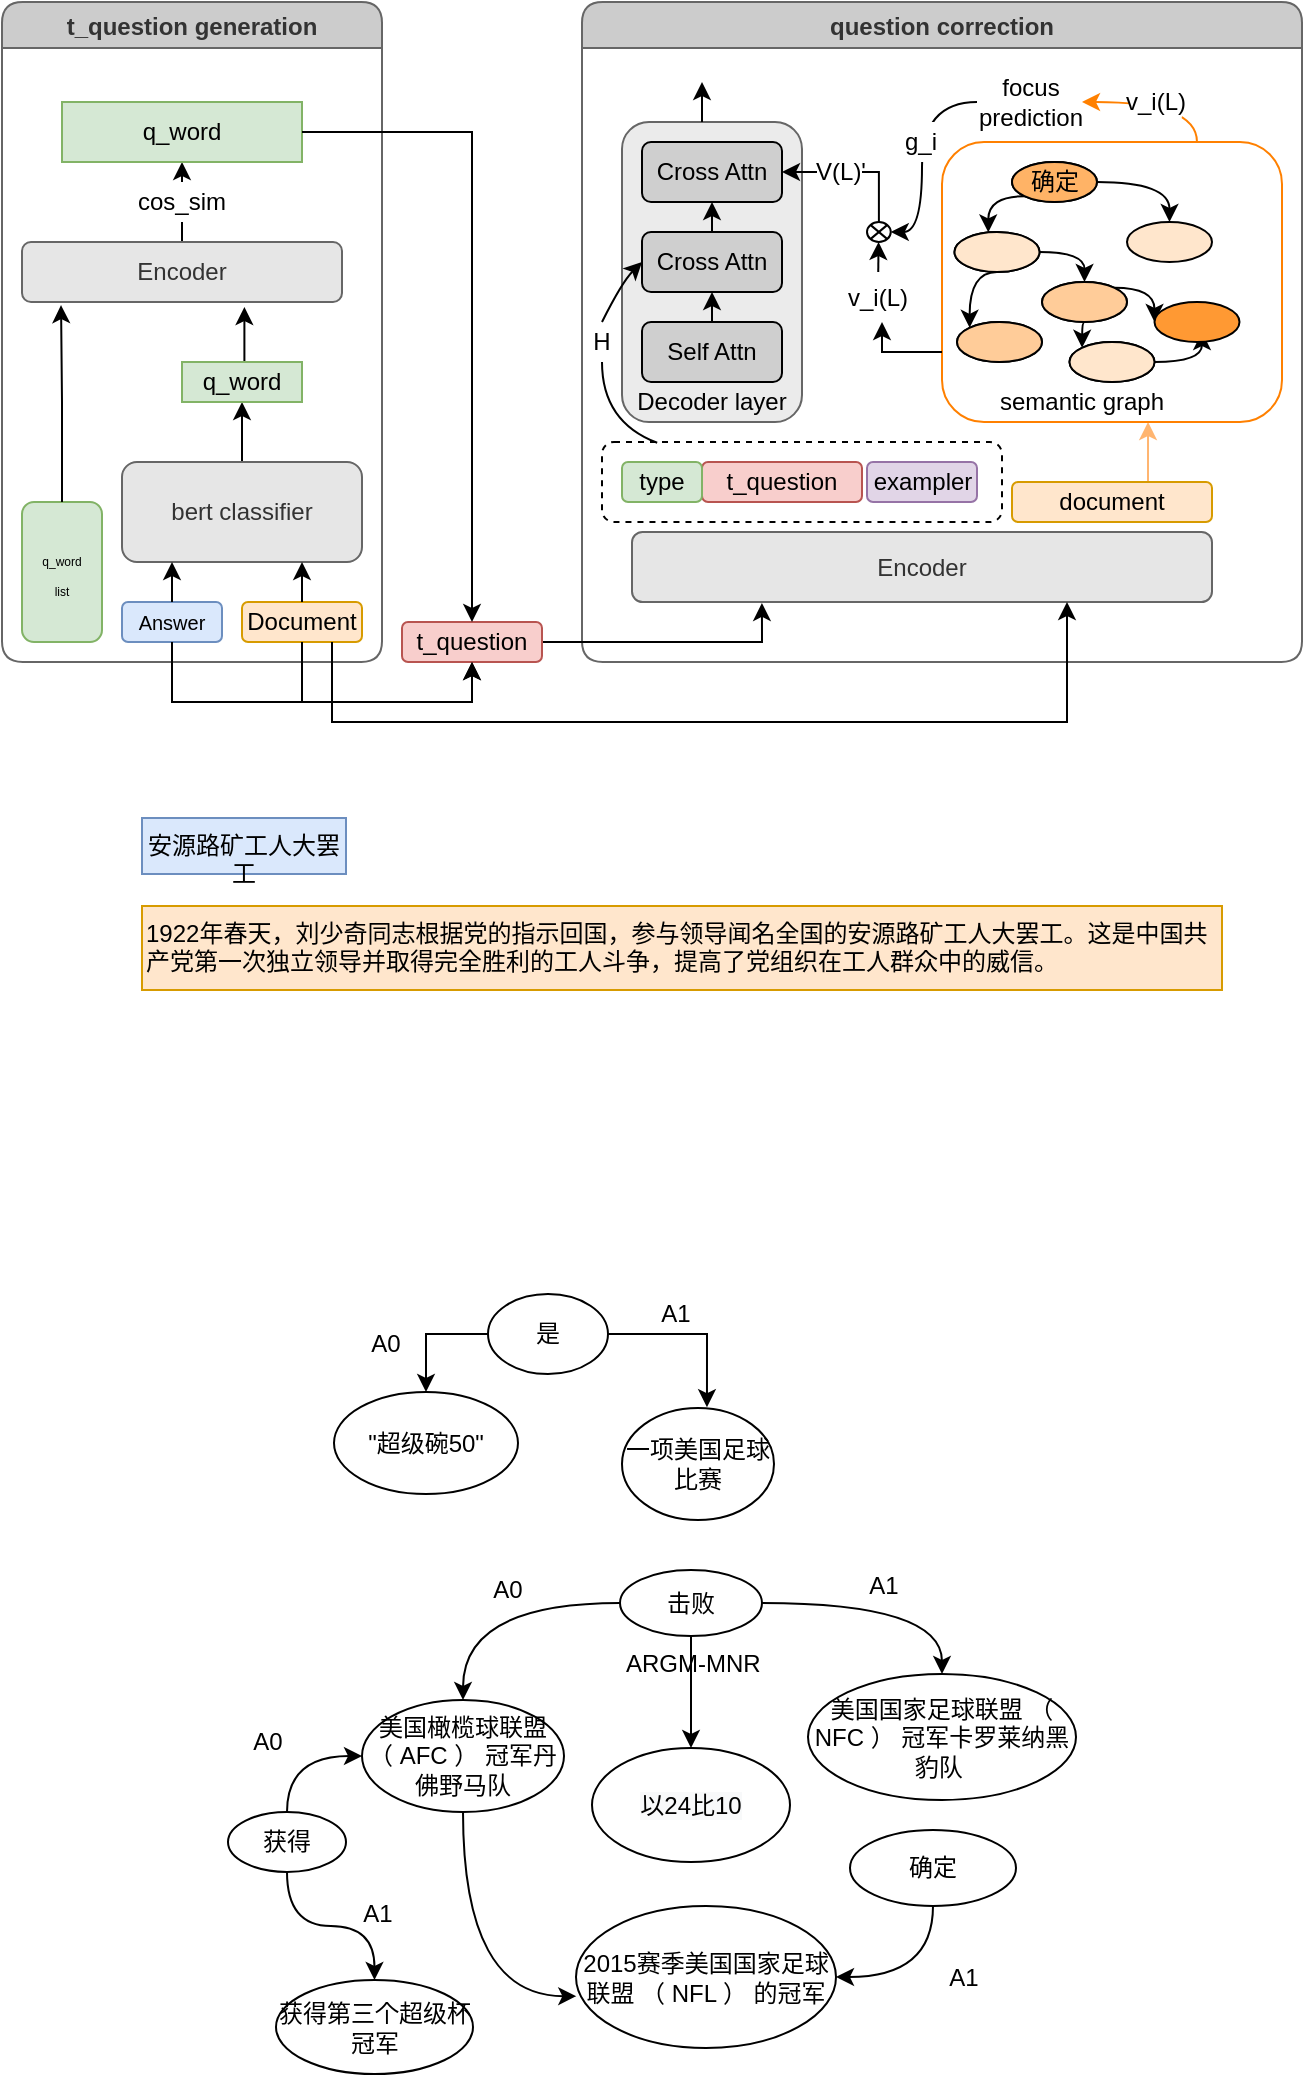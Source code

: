<mxfile version="15.0.6" type="github">
  <diagram id="S8AlOiojRNY4c0uM1orp" name="Page-1">
    <mxGraphModel dx="785" dy="485" grid="0" gridSize="10" guides="1" tooltips="1" connect="1" arrows="1" fold="1" page="1" pageScale="1" pageWidth="827" pageHeight="1169" background="#ffffff" math="0" shadow="0">
      <root>
        <mxCell id="0" />
        <mxCell id="1" parent="0" />
        <mxCell id="9eYaoPTUDX6HVux03ysD-3" value="t_question generation" style="swimlane;strokeColor=#666666;fontColor=#333333;rounded=1;fillColor=#CCCCCC;" parent="1" vertex="1">
          <mxGeometry x="20" y="40" width="190" height="330" as="geometry">
            <mxRectangle x="20" y="40" width="160" height="23" as="alternateBounds" />
          </mxGeometry>
        </mxCell>
        <mxCell id="9eYaoPTUDX6HVux03ysD-5" value="Document" style="rounded=1;whiteSpace=wrap;html=1;fillColor=#ffe6cc;strokeColor=#d79b00;" parent="9eYaoPTUDX6HVux03ysD-3" vertex="1">
          <mxGeometry x="120" y="300" width="60" height="20" as="geometry" />
        </mxCell>
        <mxCell id="9eYaoPTUDX6HVux03ysD-8" value="&lt;font style=&quot;font-size: 10px&quot;&gt;Answer&lt;/font&gt;" style="rounded=1;whiteSpace=wrap;html=1;fillColor=#dae8fc;strokeColor=#6c8ebf;" parent="9eYaoPTUDX6HVux03ysD-3" vertex="1">
          <mxGeometry x="60" y="300" width="50" height="20" as="geometry" />
        </mxCell>
        <mxCell id="9eYaoPTUDX6HVux03ysD-38" style="edgeStyle=orthogonalEdgeStyle;rounded=0;orthogonalLoop=1;jettySize=auto;html=1;exitX=0.5;exitY=0;exitDx=0;exitDy=0;entryX=0.5;entryY=1;entryDx=0;entryDy=0;" parent="9eYaoPTUDX6HVux03ysD-3" source="9eYaoPTUDX6HVux03ysD-9" target="9eYaoPTUDX6HVux03ysD-15" edge="1">
          <mxGeometry relative="1" as="geometry" />
        </mxCell>
        <mxCell id="9eYaoPTUDX6HVux03ysD-9" value="bert classifier" style="rounded=1;whiteSpace=wrap;html=1;strokeColor=#666666;fontColor=#333333;fillColor=#E6E6E6;" parent="9eYaoPTUDX6HVux03ysD-3" vertex="1">
          <mxGeometry x="60" y="230" width="120" height="50" as="geometry" />
        </mxCell>
        <mxCell id="9eYaoPTUDX6HVux03ysD-10" value="&lt;font style=&quot;font-size: 6px&quot;&gt;q_word&lt;br style=&quot;font-size: 6px&quot;&gt;list&lt;/font&gt;" style="rounded=1;whiteSpace=wrap;html=1;fillColor=#d5e8d4;strokeColor=#82b366;" parent="9eYaoPTUDX6HVux03ysD-3" vertex="1">
          <mxGeometry x="10" y="250" width="40" height="70" as="geometry" />
        </mxCell>
        <mxCell id="9eYaoPTUDX6HVux03ysD-12" value="" style="endArrow=classic;html=1;exitX=0.5;exitY=0;exitDx=0;exitDy=0;entryX=0.75;entryY=1;entryDx=0;entryDy=0;" parent="9eYaoPTUDX6HVux03ysD-3" source="9eYaoPTUDX6HVux03ysD-5" target="9eYaoPTUDX6HVux03ysD-9" edge="1">
          <mxGeometry width="50" height="50" relative="1" as="geometry">
            <mxPoint x="170" y="270" as="sourcePoint" />
            <mxPoint x="220" y="220" as="targetPoint" />
          </mxGeometry>
        </mxCell>
        <mxCell id="9eYaoPTUDX6HVux03ysD-20" style="edgeStyle=orthogonalEdgeStyle;rounded=0;orthogonalLoop=1;jettySize=auto;html=1;exitX=0.5;exitY=0;exitDx=0;exitDy=0;entryX=0.695;entryY=1.084;entryDx=0;entryDy=0;entryPerimeter=0;" parent="9eYaoPTUDX6HVux03ysD-3" source="9eYaoPTUDX6HVux03ysD-15" target="9eYaoPTUDX6HVux03ysD-17" edge="1">
          <mxGeometry relative="1" as="geometry" />
        </mxCell>
        <mxCell id="9eYaoPTUDX6HVux03ysD-15" value="q_word" style="whiteSpace=wrap;html=1;rounded=0;strokeColor=#82b366;fillColor=#d5e8d4;" parent="9eYaoPTUDX6HVux03ysD-3" vertex="1">
          <mxGeometry x="90" y="180" width="60" height="20" as="geometry" />
        </mxCell>
        <mxCell id="9eYaoPTUDX6HVux03ysD-22" value="" style="edgeStyle=orthogonalEdgeStyle;rounded=0;orthogonalLoop=1;jettySize=auto;html=1;" parent="9eYaoPTUDX6HVux03ysD-3" source="9eYaoPTUDX6HVux03ysD-17" target="9eYaoPTUDX6HVux03ysD-21" edge="1">
          <mxGeometry relative="1" as="geometry" />
        </mxCell>
        <mxCell id="9eYaoPTUDX6HVux03ysD-17" value="Encoder" style="rounded=1;whiteSpace=wrap;html=1;strokeColor=#666666;fontColor=#333333;fillColor=#E6E6E6;" parent="9eYaoPTUDX6HVux03ysD-3" vertex="1">
          <mxGeometry x="10" y="120" width="160" height="30" as="geometry" />
        </mxCell>
        <mxCell id="9eYaoPTUDX6HVux03ysD-18" style="edgeStyle=orthogonalEdgeStyle;rounded=0;orthogonalLoop=1;jettySize=auto;html=1;entryX=0.122;entryY=1.052;entryDx=0;entryDy=0;entryPerimeter=0;" parent="9eYaoPTUDX6HVux03ysD-3" source="9eYaoPTUDX6HVux03ysD-10" target="9eYaoPTUDX6HVux03ysD-17" edge="1">
          <mxGeometry relative="1" as="geometry">
            <mxPoint x="30" y="230" as="targetPoint" />
          </mxGeometry>
        </mxCell>
        <mxCell id="9eYaoPTUDX6HVux03ysD-21" value="q_word" style="whiteSpace=wrap;html=1;rounded=0;fillColor=#d5e8d4;strokeColor=#82b366;" parent="9eYaoPTUDX6HVux03ysD-3" vertex="1">
          <mxGeometry x="30" y="50" width="120" height="30" as="geometry" />
        </mxCell>
        <mxCell id="9eYaoPTUDX6HVux03ysD-24" value="cos_sim" style="text;html=1;strokeColor=none;align=center;verticalAlign=middle;whiteSpace=wrap;rounded=0;fillColor=#ffffff;" parent="9eYaoPTUDX6HVux03ysD-3" vertex="1">
          <mxGeometry x="70" y="90" width="40" height="20" as="geometry" />
        </mxCell>
        <mxCell id="9eYaoPTUDX6HVux03ysD-4" value="question correction" style="swimlane;rounded=1;strokeColor=#666666;fontColor=#333333;fillColor=#CCCCCC;" parent="1" vertex="1">
          <mxGeometry x="310" y="40" width="360" height="330" as="geometry" />
        </mxCell>
        <mxCell id="9eYaoPTUDX6HVux03ysD-35" value="Encoder" style="rounded=1;whiteSpace=wrap;html=1;strokeColor=#666666;fontColor=#333333;fillColor=#E6E6E6;" parent="9eYaoPTUDX6HVux03ysD-4" vertex="1">
          <mxGeometry x="25" y="265" width="290" height="35" as="geometry" />
        </mxCell>
        <mxCell id="9eYaoPTUDX6HVux03ysD-43" value="t_question" style="rounded=1;whiteSpace=wrap;html=1;fillColor=#f8cecc;strokeColor=#b85450;" parent="9eYaoPTUDX6HVux03ysD-4" vertex="1">
          <mxGeometry x="60" y="230" width="80" height="20" as="geometry" />
        </mxCell>
        <mxCell id="9eYaoPTUDX6HVux03ysD-61" style="edgeStyle=orthogonalEdgeStyle;rounded=0;orthogonalLoop=1;jettySize=auto;html=1;exitX=0.5;exitY=0;exitDx=0;exitDy=0;entryX=0.606;entryY=1;entryDx=0;entryDy=0;entryPerimeter=0;strokeColor=#FFB570;" parent="9eYaoPTUDX6HVux03ysD-4" source="9eYaoPTUDX6HVux03ysD-44" target="9eYaoPTUDX6HVux03ysD-59" edge="1">
          <mxGeometry relative="1" as="geometry" />
        </mxCell>
        <mxCell id="9eYaoPTUDX6HVux03ysD-44" value="document" style="rounded=1;whiteSpace=wrap;html=1;fillColor=#ffe6cc;strokeColor=#d79b00;" parent="9eYaoPTUDX6HVux03ysD-4" vertex="1">
          <mxGeometry x="215" y="240" width="100" height="20" as="geometry" />
        </mxCell>
        <mxCell id="9eYaoPTUDX6HVux03ysD-46" value="exampler" style="rounded=1;whiteSpace=wrap;html=1;fillColor=#e1d5e7;strokeColor=#9673a6;" parent="9eYaoPTUDX6HVux03ysD-4" vertex="1">
          <mxGeometry x="142.5" y="230" width="55" height="20" as="geometry" />
        </mxCell>
        <mxCell id="9eYaoPTUDX6HVux03ysD-47" value="" style="rounded=1;whiteSpace=wrap;html=1;fillColor=none;dashed=1;" parent="9eYaoPTUDX6HVux03ysD-4" vertex="1">
          <mxGeometry x="10" y="220" width="200" height="40" as="geometry" />
        </mxCell>
        <mxCell id="9eYaoPTUDX6HVux03ysD-45" value="type" style="rounded=1;whiteSpace=wrap;html=1;strokeColor=#82b366;fillColor=#d5e8d4;" parent="9eYaoPTUDX6HVux03ysD-4" vertex="1">
          <mxGeometry x="20" y="230" width="40" height="20" as="geometry" />
        </mxCell>
        <mxCell id="9eYaoPTUDX6HVux03ysD-49" value="" style="rounded=1;whiteSpace=wrap;html=1;strokeColor=#666666;fontColor=#333333;fillColor=#EBEBEB;" parent="9eYaoPTUDX6HVux03ysD-4" vertex="1">
          <mxGeometry x="20" y="60" width="90" height="150" as="geometry" />
        </mxCell>
        <mxCell id="9eYaoPTUDX6HVux03ysD-50" value="Self Attn" style="rounded=1;whiteSpace=wrap;html=1;fillColor=#CFCFCF;" parent="9eYaoPTUDX6HVux03ysD-4" vertex="1">
          <mxGeometry x="30" y="160" width="70" height="30" as="geometry" />
        </mxCell>
        <mxCell id="9eYaoPTUDX6HVux03ysD-158" style="edgeStyle=orthogonalEdgeStyle;rounded=0;orthogonalLoop=1;jettySize=auto;html=1;exitX=0.5;exitY=0;exitDx=0;exitDy=0;entryX=0.5;entryY=1;entryDx=0;entryDy=0;strokeColor=#000000;" parent="9eYaoPTUDX6HVux03ysD-4" source="9eYaoPTUDX6HVux03ysD-52" target="9eYaoPTUDX6HVux03ysD-51" edge="1">
          <mxGeometry relative="1" as="geometry" />
        </mxCell>
        <mxCell id="9eYaoPTUDX6HVux03ysD-52" value="Cross Attn" style="rounded=1;whiteSpace=wrap;html=1;fillColor=#CFCFCF;" parent="9eYaoPTUDX6HVux03ysD-4" vertex="1">
          <mxGeometry x="30" y="115" width="70" height="30" as="geometry" />
        </mxCell>
        <mxCell id="9eYaoPTUDX6HVux03ysD-51" value="Cross Attn" style="rounded=1;whiteSpace=wrap;html=1;fillColor=#CFCFCF;" parent="9eYaoPTUDX6HVux03ysD-4" vertex="1">
          <mxGeometry x="30" y="70" width="70" height="30" as="geometry" />
        </mxCell>
        <mxCell id="9eYaoPTUDX6HVux03ysD-57" value="H" style="rounded=1;whiteSpace=wrap;html=1;strokeColor=none;fillColor=none;" parent="9eYaoPTUDX6HVux03ysD-4" vertex="1">
          <mxGeometry x="-5" y="160" width="30" height="20" as="geometry" />
        </mxCell>
        <mxCell id="9eYaoPTUDX6HVux03ysD-58" value="" style="curved=1;endArrow=none;html=1;exitX=0.138;exitY=0.01;exitDx=0;exitDy=0;exitPerimeter=0;" parent="9eYaoPTUDX6HVux03ysD-4" source="9eYaoPTUDX6HVux03ysD-47" target="9eYaoPTUDX6HVux03ysD-57" edge="1">
          <mxGeometry width="50" height="50" relative="1" as="geometry">
            <mxPoint x="110" y="220" as="sourcePoint" />
            <mxPoint x="70" y="130" as="targetPoint" />
            <Array as="points">
              <mxPoint x="10" y="210" />
            </Array>
          </mxGeometry>
        </mxCell>
        <mxCell id="9eYaoPTUDX6HVux03ysD-59" value="" style="rounded=1;whiteSpace=wrap;html=1;fillColor=none;strokeColor=#FF8000;" parent="9eYaoPTUDX6HVux03ysD-4" vertex="1">
          <mxGeometry x="180" y="70" width="170" height="140" as="geometry" />
        </mxCell>
        <mxCell id="9eYaoPTUDX6HVux03ysD-110" style="edgeStyle=orthogonalEdgeStyle;curved=1;orthogonalLoop=1;jettySize=auto;html=1;exitX=0;exitY=1;exitDx=0;exitDy=0;entryX=0.397;entryY=0.01;entryDx=0;entryDy=0;entryPerimeter=0;" parent="9eYaoPTUDX6HVux03ysD-4" source="9eYaoPTUDX6HVux03ysD-63" target="9eYaoPTUDX6HVux03ysD-96" edge="1">
          <mxGeometry relative="1" as="geometry" />
        </mxCell>
        <mxCell id="9eYaoPTUDX6HVux03ysD-63" value="" style="ellipse;whiteSpace=wrap;html=1;rounded=1;fillColor=#FFB366;" parent="9eYaoPTUDX6HVux03ysD-4" vertex="1">
          <mxGeometry x="215" y="80" width="42.5" height="20" as="geometry" />
        </mxCell>
        <mxCell id="9eYaoPTUDX6HVux03ysD-98" value="" style="ellipse;whiteSpace=wrap;html=1;rounded=1;fillColor=#FFCC99;" parent="9eYaoPTUDX6HVux03ysD-4" vertex="1">
          <mxGeometry x="187.5" y="160" width="42.5" height="20" as="geometry" />
        </mxCell>
        <mxCell id="9eYaoPTUDX6HVux03ysD-113" style="edgeStyle=orthogonalEdgeStyle;curved=1;orthogonalLoop=1;jettySize=auto;html=1;exitX=0.5;exitY=1;exitDx=0;exitDy=0;entryX=0;entryY=0;entryDx=0;entryDy=0;" parent="9eYaoPTUDX6HVux03ysD-4" source="9eYaoPTUDX6HVux03ysD-99" target="9eYaoPTUDX6HVux03ysD-100" edge="1">
          <mxGeometry relative="1" as="geometry" />
        </mxCell>
        <mxCell id="9eYaoPTUDX6HVux03ysD-116" style="edgeStyle=orthogonalEdgeStyle;curved=1;orthogonalLoop=1;jettySize=auto;html=1;exitX=1;exitY=0;exitDx=0;exitDy=0;entryX=0;entryY=0.5;entryDx=0;entryDy=0;" parent="9eYaoPTUDX6HVux03ysD-4" source="9eYaoPTUDX6HVux03ysD-99" target="9eYaoPTUDX6HVux03ysD-111" edge="1">
          <mxGeometry relative="1" as="geometry" />
        </mxCell>
        <mxCell id="9eYaoPTUDX6HVux03ysD-99" value="" style="ellipse;whiteSpace=wrap;html=1;rounded=1;fillColor=#FFCC99;" parent="9eYaoPTUDX6HVux03ysD-4" vertex="1">
          <mxGeometry x="230" y="140" width="42.5" height="20" as="geometry" />
        </mxCell>
        <mxCell id="9eYaoPTUDX6HVux03ysD-112" style="edgeStyle=orthogonalEdgeStyle;curved=1;orthogonalLoop=1;jettySize=auto;html=1;exitX=1;exitY=0.5;exitDx=0;exitDy=0;entryX=0.559;entryY=0.75;entryDx=0;entryDy=0;entryPerimeter=0;" parent="9eYaoPTUDX6HVux03ysD-4" source="9eYaoPTUDX6HVux03ysD-100" target="9eYaoPTUDX6HVux03ysD-111" edge="1">
          <mxGeometry relative="1" as="geometry" />
        </mxCell>
        <mxCell id="9eYaoPTUDX6HVux03ysD-100" value="" style="ellipse;whiteSpace=wrap;html=1;rounded=1;fillColor=#ffe6cc;" parent="9eYaoPTUDX6HVux03ysD-4" vertex="1">
          <mxGeometry x="243.75" y="170" width="42.5" height="20" as="geometry" />
        </mxCell>
        <mxCell id="9eYaoPTUDX6HVux03ysD-107" style="edgeStyle=orthogonalEdgeStyle;curved=1;orthogonalLoop=1;jettySize=auto;html=1;exitX=0.5;exitY=1;exitDx=0;exitDy=0;entryX=0;entryY=0;entryDx=0;entryDy=0;" parent="9eYaoPTUDX6HVux03ysD-4" source="9eYaoPTUDX6HVux03ysD-96" target="9eYaoPTUDX6HVux03ysD-98" edge="1">
          <mxGeometry relative="1" as="geometry" />
        </mxCell>
        <mxCell id="9eYaoPTUDX6HVux03ysD-108" style="edgeStyle=orthogonalEdgeStyle;curved=1;orthogonalLoop=1;jettySize=auto;html=1;exitX=1;exitY=0.5;exitDx=0;exitDy=0;entryX=0.5;entryY=0;entryDx=0;entryDy=0;" parent="9eYaoPTUDX6HVux03ysD-4" source="9eYaoPTUDX6HVux03ysD-96" target="9eYaoPTUDX6HVux03ysD-99" edge="1">
          <mxGeometry relative="1" as="geometry" />
        </mxCell>
        <mxCell id="9eYaoPTUDX6HVux03ysD-96" value="" style="ellipse;whiteSpace=wrap;html=1;rounded=1;fillColor=#ffe6cc;" parent="9eYaoPTUDX6HVux03ysD-4" vertex="1">
          <mxGeometry x="186.25" y="115" width="42.5" height="20" as="geometry" />
        </mxCell>
        <mxCell id="9eYaoPTUDX6HVux03ysD-102" value="semantic graph" style="text;html=1;strokeColor=none;fillColor=none;align=center;verticalAlign=middle;whiteSpace=wrap;rounded=0;" parent="9eYaoPTUDX6HVux03ysD-4" vertex="1">
          <mxGeometry x="190" y="190" width="120" height="20" as="geometry" />
        </mxCell>
        <mxCell id="9eYaoPTUDX6HVux03ysD-111" value="" style="ellipse;whiteSpace=wrap;html=1;rounded=1;fillColor=#FF9933;" parent="9eYaoPTUDX6HVux03ysD-4" vertex="1">
          <mxGeometry x="286.25" y="150" width="42.5" height="20" as="geometry" />
        </mxCell>
        <mxCell id="9eYaoPTUDX6HVux03ysD-120" value="v_i(L)" style="rounded=1;whiteSpace=wrap;html=1;strokeColor=none;" parent="9eYaoPTUDX6HVux03ysD-4" vertex="1">
          <mxGeometry x="130" y="135" width="36.25" height="25" as="geometry" />
        </mxCell>
        <mxCell id="9eYaoPTUDX6HVux03ysD-123" style="edgeStyle=orthogonalEdgeStyle;rounded=0;orthogonalLoop=1;jettySize=auto;html=1;entryX=1;entryY=0.5;entryDx=0;entryDy=0;strokeColor=#000000;" parent="9eYaoPTUDX6HVux03ysD-4" source="9eYaoPTUDX6HVux03ysD-122" target="9eYaoPTUDX6HVux03ysD-51" edge="1">
          <mxGeometry relative="1" as="geometry">
            <Array as="points">
              <mxPoint x="148" y="85" />
            </Array>
          </mxGeometry>
        </mxCell>
        <mxCell id="9eYaoPTUDX6HVux03ysD-122" value="" style="verticalLabelPosition=bottom;verticalAlign=top;html=1;shape=mxgraph.flowchart.or;rounded=1;" parent="9eYaoPTUDX6HVux03ysD-4" vertex="1">
          <mxGeometry x="142.5" y="110" width="11.88" height="10" as="geometry" />
        </mxCell>
        <mxCell id="9eYaoPTUDX6HVux03ysD-127" style="edgeStyle=orthogonalEdgeStyle;orthogonalLoop=1;jettySize=auto;html=1;exitX=0;exitY=0.5;exitDx=0;exitDy=0;entryX=1;entryY=0.5;entryDx=0;entryDy=0;entryPerimeter=0;strokeColor=#000000;curved=1;" parent="9eYaoPTUDX6HVux03ysD-4" source="9eYaoPTUDX6HVux03ysD-125" target="9eYaoPTUDX6HVux03ysD-122" edge="1">
          <mxGeometry relative="1" as="geometry">
            <Array as="points">
              <mxPoint x="170" y="50" />
              <mxPoint x="170" y="115" />
            </Array>
          </mxGeometry>
        </mxCell>
        <mxCell id="9eYaoPTUDX6HVux03ysD-125" value="focus prediction" style="rounded=1;whiteSpace=wrap;html=1;strokeColor=none;" parent="9eYaoPTUDX6HVux03ysD-4" vertex="1">
          <mxGeometry x="197.5" y="40" width="52.5" height="20" as="geometry" />
        </mxCell>
        <mxCell id="9eYaoPTUDX6HVux03ysD-128" value="g_i" style="rounded=1;whiteSpace=wrap;html=1;strokeColor=none;" parent="9eYaoPTUDX6HVux03ysD-4" vertex="1">
          <mxGeometry x="159.25" y="60" width="20.75" height="20" as="geometry" />
        </mxCell>
        <mxCell id="9eYaoPTUDX6HVux03ysD-140" style="edgeStyle=orthogonalEdgeStyle;curved=1;orthogonalLoop=1;jettySize=auto;html=1;exitX=0.75;exitY=0;exitDx=0;exitDy=0;entryX=1;entryY=0.5;entryDx=0;entryDy=0;strokeColor=#FF8000;" parent="9eYaoPTUDX6HVux03ysD-4" source="9eYaoPTUDX6HVux03ysD-59" target="9eYaoPTUDX6HVux03ysD-125" edge="1">
          <mxGeometry relative="1" as="geometry">
            <mxPoint x="270" y="50.0" as="targetPoint" />
            <Array as="points">
              <mxPoint x="308" y="50" />
            </Array>
          </mxGeometry>
        </mxCell>
        <mxCell id="9eYaoPTUDX6HVux03ysD-138" value="v_i(L)" style="rounded=1;whiteSpace=wrap;html=1;strokeColor=none;" parent="9eYaoPTUDX6HVux03ysD-4" vertex="1">
          <mxGeometry x="273.75" y="40" width="26.25" height="20" as="geometry" />
        </mxCell>
        <mxCell id="9eYaoPTUDX6HVux03ysD-144" value="V(L)&#39;" style="rounded=0;whiteSpace=wrap;html=1;fillColor=#ffffff;strokeColor=none;" parent="9eYaoPTUDX6HVux03ysD-4" vertex="1">
          <mxGeometry x="117.5" y="75" width="22.5" height="20" as="geometry" />
        </mxCell>
        <mxCell id="9eYaoPTUDX6HVux03ysD-146" value="确定" style="ellipse;whiteSpace=wrap;html=1;rounded=1;fillColor=#FFB366;" parent="9eYaoPTUDX6HVux03ysD-4" vertex="1">
          <mxGeometry x="215" y="80" width="42.5" height="20" as="geometry" />
        </mxCell>
        <mxCell id="9eYaoPTUDX6HVux03ysD-147" value="" style="ellipse;whiteSpace=wrap;html=1;rounded=1;fillColor=#ffe6cc;" parent="9eYaoPTUDX6HVux03ysD-4" vertex="1">
          <mxGeometry x="186.25" y="115" width="42.5" height="20" as="geometry" />
        </mxCell>
        <mxCell id="9eYaoPTUDX6HVux03ysD-148" value="" style="ellipse;whiteSpace=wrap;html=1;rounded=1;fillColor=#FFCC99;" parent="9eYaoPTUDX6HVux03ysD-4" vertex="1">
          <mxGeometry x="187.5" y="160" width="42.5" height="20" as="geometry" />
        </mxCell>
        <mxCell id="9eYaoPTUDX6HVux03ysD-149" value="" style="ellipse;whiteSpace=wrap;html=1;rounded=1;fillColor=#FFCC99;" parent="9eYaoPTUDX6HVux03ysD-4" vertex="1">
          <mxGeometry x="230" y="140" width="42.5" height="20" as="geometry" />
        </mxCell>
        <mxCell id="9eYaoPTUDX6HVux03ysD-150" value="" style="ellipse;whiteSpace=wrap;html=1;rounded=1;fillColor=#ffe6cc;" parent="9eYaoPTUDX6HVux03ysD-4" vertex="1">
          <mxGeometry x="243.75" y="170" width="42.5" height="20" as="geometry" />
        </mxCell>
        <mxCell id="9eYaoPTUDX6HVux03ysD-153" value="" style="ellipse;whiteSpace=wrap;html=1;rounded=1;fillColor=#ffe6cc;" parent="9eYaoPTUDX6HVux03ysD-4" vertex="1">
          <mxGeometry x="272.5" y="110" width="42.5" height="20" as="geometry" />
        </mxCell>
        <mxCell id="9eYaoPTUDX6HVux03ysD-154" style="edgeStyle=orthogonalEdgeStyle;curved=1;orthogonalLoop=1;jettySize=auto;html=1;exitX=1;exitY=0.5;exitDx=0;exitDy=0;entryX=0.5;entryY=0;entryDx=0;entryDy=0;" parent="9eYaoPTUDX6HVux03ysD-4" source="9eYaoPTUDX6HVux03ysD-146" target="9eYaoPTUDX6HVux03ysD-153" edge="1">
          <mxGeometry relative="1" as="geometry" />
        </mxCell>
        <mxCell id="9eYaoPTUDX6HVux03ysD-157" value="" style="endArrow=classic;html=1;strokeColor=#000000;exitX=0.5;exitY=0;exitDx=0;exitDy=0;entryX=0.5;entryY=1;entryDx=0;entryDy=0;" parent="9eYaoPTUDX6HVux03ysD-4" source="9eYaoPTUDX6HVux03ysD-50" target="9eYaoPTUDX6HVux03ysD-52" edge="1">
          <mxGeometry width="50" height="50" relative="1" as="geometry">
            <mxPoint x="50" y="200" as="sourcePoint" />
            <mxPoint x="100" y="150" as="targetPoint" />
          </mxGeometry>
        </mxCell>
        <mxCell id="9eYaoPTUDX6HVux03ysD-159" value="Decoder layer" style="text;html=1;strokeColor=none;fillColor=none;align=center;verticalAlign=middle;whiteSpace=wrap;rounded=0;" parent="9eYaoPTUDX6HVux03ysD-4" vertex="1">
          <mxGeometry x="15" y="190" width="100" height="20" as="geometry" />
        </mxCell>
        <mxCell id="9eYaoPTUDX6HVux03ysD-11" value="" style="endArrow=classic;html=1;exitX=0.5;exitY=0;exitDx=0;exitDy=0;" parent="1" source="9eYaoPTUDX6HVux03ysD-8" edge="1">
          <mxGeometry width="50" height="50" relative="1" as="geometry">
            <mxPoint x="190" y="310" as="sourcePoint" />
            <mxPoint x="105" y="320" as="targetPoint" />
          </mxGeometry>
        </mxCell>
        <mxCell id="9eYaoPTUDX6HVux03ysD-39" style="edgeStyle=orthogonalEdgeStyle;rounded=0;orthogonalLoop=1;jettySize=auto;html=1;exitX=1;exitY=0.5;exitDx=0;exitDy=0;entryX=0.224;entryY=1.014;entryDx=0;entryDy=0;entryPerimeter=0;" parent="1" source="9eYaoPTUDX6HVux03ysD-25" target="9eYaoPTUDX6HVux03ysD-35" edge="1">
          <mxGeometry relative="1" as="geometry" />
        </mxCell>
        <mxCell id="9eYaoPTUDX6HVux03ysD-25" value="t_question" style="rounded=1;whiteSpace=wrap;html=1;fillColor=#f8cecc;strokeColor=#b85450;" parent="1" vertex="1">
          <mxGeometry x="220" y="350" width="70" height="20" as="geometry" />
        </mxCell>
        <mxCell id="9eYaoPTUDX6HVux03ysD-27" style="edgeStyle=orthogonalEdgeStyle;rounded=0;orthogonalLoop=1;jettySize=auto;html=1;entryX=0.5;entryY=1;entryDx=0;entryDy=0;entryPerimeter=0;exitX=0.5;exitY=1;exitDx=0;exitDy=0;" parent="1" source="9eYaoPTUDX6HVux03ysD-5" target="9eYaoPTUDX6HVux03ysD-25" edge="1">
          <mxGeometry relative="1" as="geometry">
            <mxPoint x="170" y="410" as="sourcePoint" />
          </mxGeometry>
        </mxCell>
        <mxCell id="9eYaoPTUDX6HVux03ysD-30" style="edgeStyle=orthogonalEdgeStyle;rounded=0;orthogonalLoop=1;jettySize=auto;html=1;exitX=0.5;exitY=1;exitDx=0;exitDy=0;entryX=0.5;entryY=1;entryDx=0;entryDy=0;" parent="1" source="9eYaoPTUDX6HVux03ysD-8" target="9eYaoPTUDX6HVux03ysD-25" edge="1">
          <mxGeometry relative="1" as="geometry" />
        </mxCell>
        <mxCell id="9eYaoPTUDX6HVux03ysD-31" style="edgeStyle=orthogonalEdgeStyle;rounded=0;orthogonalLoop=1;jettySize=auto;html=1;exitX=1;exitY=0.5;exitDx=0;exitDy=0;entryX=0.5;entryY=0;entryDx=0;entryDy=0;" parent="1" source="9eYaoPTUDX6HVux03ysD-21" target="9eYaoPTUDX6HVux03ysD-25" edge="1">
          <mxGeometry relative="1" as="geometry" />
        </mxCell>
        <mxCell id="9eYaoPTUDX6HVux03ysD-42" style="edgeStyle=orthogonalEdgeStyle;rounded=0;orthogonalLoop=1;jettySize=auto;html=1;exitX=0.75;exitY=1;exitDx=0;exitDy=0;entryX=0.75;entryY=1;entryDx=0;entryDy=0;" parent="1" source="9eYaoPTUDX6HVux03ysD-5" target="9eYaoPTUDX6HVux03ysD-35" edge="1">
          <mxGeometry relative="1" as="geometry">
            <Array as="points">
              <mxPoint x="185" y="400" />
              <mxPoint x="553" y="400" />
            </Array>
          </mxGeometry>
        </mxCell>
        <mxCell id="9eYaoPTUDX6HVux03ysD-55" value="" style="curved=1;endArrow=classic;html=1;exitX=0.5;exitY=0;exitDx=0;exitDy=0;startArrow=none;" parent="1" source="9eYaoPTUDX6HVux03ysD-57" edge="1">
          <mxGeometry width="50" height="50" relative="1" as="geometry">
            <mxPoint x="330" y="220" as="sourcePoint" />
            <mxPoint x="340" y="170" as="targetPoint" />
            <Array as="points">
              <mxPoint x="330" y="180" />
              <mxPoint x="340" y="170" />
            </Array>
          </mxGeometry>
        </mxCell>
        <mxCell id="9eYaoPTUDX6HVux03ysD-118" style="edgeStyle=orthogonalEdgeStyle;orthogonalLoop=1;jettySize=auto;html=1;exitX=0;exitY=0.75;exitDx=0;exitDy=0;strokeColor=#000000;rounded=0;" parent="1" source="9eYaoPTUDX6HVux03ysD-59" edge="1">
          <mxGeometry relative="1" as="geometry">
            <mxPoint x="460" y="200" as="targetPoint" />
            <Array as="points">
              <mxPoint x="460" y="215" />
            </Array>
          </mxGeometry>
        </mxCell>
        <mxCell id="9eYaoPTUDX6HVux03ysD-121" style="edgeStyle=orthogonalEdgeStyle;rounded=0;orthogonalLoop=1;jettySize=auto;html=1;exitX=0.5;exitY=0;exitDx=0;exitDy=0;strokeColor=#000000;" parent="1" source="9eYaoPTUDX6HVux03ysD-120" edge="1">
          <mxGeometry relative="1" as="geometry">
            <mxPoint x="458.276" y="160" as="targetPoint" />
          </mxGeometry>
        </mxCell>
        <mxCell id="9eYaoPTUDX6HVux03ysD-156" value="" style="endArrow=classic;html=1;rounded=0;" parent="1" edge="1">
          <mxGeometry width="50" height="50" relative="1" as="geometry">
            <mxPoint x="370" y="100" as="sourcePoint" />
            <mxPoint x="370" y="80" as="targetPoint" />
          </mxGeometry>
        </mxCell>
        <mxCell id="nNOYpqoYlBSuwTUVvYfQ-1" value="安源路矿工人大罢工" style="text;whiteSpace=wrap;html=1;strokeColor=#6c8ebf;fillColor=#dae8fc;align=center;" vertex="1" parent="1">
          <mxGeometry x="90" y="448" width="102" height="28" as="geometry" />
        </mxCell>
        <mxCell id="nNOYpqoYlBSuwTUVvYfQ-2" value="1922年春天，刘少奇同志根据党的指示回国，参与领导闻名全国的安源路矿工人大罢工。这是中国共产党第一次独立领导并取得完全胜利的工人斗争，提高了党组织在工人群众中的威信。" style="text;whiteSpace=wrap;html=1;fillColor=#ffe6cc;strokeColor=#d79b00;" vertex="1" parent="1">
          <mxGeometry x="89.997" y="492" width="540" height="42" as="geometry" />
        </mxCell>
        <mxCell id="nNOYpqoYlBSuwTUVvYfQ-9" style="edgeStyle=orthogonalEdgeStyle;rounded=0;orthogonalLoop=1;jettySize=auto;html=1;exitX=0;exitY=0.5;exitDx=0;exitDy=0;entryX=0.5;entryY=0;entryDx=0;entryDy=0;" edge="1" parent="1" source="nNOYpqoYlBSuwTUVvYfQ-5" target="nNOYpqoYlBSuwTUVvYfQ-6">
          <mxGeometry relative="1" as="geometry" />
        </mxCell>
        <mxCell id="nNOYpqoYlBSuwTUVvYfQ-12" style="edgeStyle=orthogonalEdgeStyle;rounded=0;orthogonalLoop=1;jettySize=auto;html=1;exitX=1;exitY=0.5;exitDx=0;exitDy=0;entryX=0.559;entryY=-0.007;entryDx=0;entryDy=0;entryPerimeter=0;" edge="1" parent="1" source="nNOYpqoYlBSuwTUVvYfQ-5" target="nNOYpqoYlBSuwTUVvYfQ-7">
          <mxGeometry relative="1" as="geometry" />
        </mxCell>
        <mxCell id="nNOYpqoYlBSuwTUVvYfQ-5" value="是" style="ellipse;whiteSpace=wrap;html=1;fillColor=none;align=center;" vertex="1" parent="1">
          <mxGeometry x="263" y="686" width="60" height="40" as="geometry" />
        </mxCell>
        <mxCell id="nNOYpqoYlBSuwTUVvYfQ-6" value="&quot;超级碗50&quot;" style="ellipse;whiteSpace=wrap;html=1;fillColor=none;align=center;" vertex="1" parent="1">
          <mxGeometry x="186" y="735" width="92" height="51" as="geometry" />
        </mxCell>
        <mxCell id="nNOYpqoYlBSuwTUVvYfQ-7" value="一项美国足球比赛" style="ellipse;whiteSpace=wrap;html=1;fillColor=none;align=center;" vertex="1" parent="1">
          <mxGeometry x="330" y="743" width="76" height="56" as="geometry" />
        </mxCell>
        <mxCell id="nNOYpqoYlBSuwTUVvYfQ-11" value="A0" style="text;html=1;strokeColor=none;fillColor=none;align=center;verticalAlign=middle;whiteSpace=wrap;rounded=0;" vertex="1" parent="1">
          <mxGeometry x="192" y="701" width="40" height="20" as="geometry" />
        </mxCell>
        <mxCell id="nNOYpqoYlBSuwTUVvYfQ-13" value="A1" style="text;html=1;strokeColor=none;fillColor=none;align=center;verticalAlign=middle;whiteSpace=wrap;rounded=0;" vertex="1" parent="1">
          <mxGeometry x="337" y="686" width="40" height="20" as="geometry" />
        </mxCell>
        <mxCell id="nNOYpqoYlBSuwTUVvYfQ-41" style="edgeStyle=orthogonalEdgeStyle;curved=1;orthogonalLoop=1;jettySize=auto;html=1;exitX=0.5;exitY=1;exitDx=0;exitDy=0;entryX=1;entryY=0.5;entryDx=0;entryDy=0;" edge="1" parent="1" source="nNOYpqoYlBSuwTUVvYfQ-14" target="nNOYpqoYlBSuwTUVvYfQ-18">
          <mxGeometry relative="1" as="geometry" />
        </mxCell>
        <mxCell id="nNOYpqoYlBSuwTUVvYfQ-14" value="确定" style="ellipse;whiteSpace=wrap;html=1;fillColor=none;align=center;" vertex="1" parent="1">
          <mxGeometry x="444" y="954" width="83" height="38" as="geometry" />
        </mxCell>
        <mxCell id="nNOYpqoYlBSuwTUVvYfQ-18" value="&lt;span style=&quot;text-align: left&quot;&gt;2015赛季美国国家足球联盟 （ NFL ） 的冠军&lt;/span&gt;" style="ellipse;whiteSpace=wrap;html=1;fillColor=none;align=center;" vertex="1" parent="1">
          <mxGeometry x="307" y="992" width="130" height="71" as="geometry" />
        </mxCell>
        <mxCell id="nNOYpqoYlBSuwTUVvYfQ-20" value="A1" style="text;html=1;strokeColor=none;fillColor=none;align=center;verticalAlign=middle;whiteSpace=wrap;rounded=0;" vertex="1" parent="1">
          <mxGeometry x="481" y="1017.5" width="40" height="20" as="geometry" />
        </mxCell>
        <mxCell id="nNOYpqoYlBSuwTUVvYfQ-25" style="edgeStyle=orthogonalEdgeStyle;orthogonalLoop=1;jettySize=auto;html=1;exitX=0;exitY=0.5;exitDx=0;exitDy=0;entryX=0.5;entryY=0;entryDx=0;entryDy=0;curved=1;" edge="1" parent="1" source="nNOYpqoYlBSuwTUVvYfQ-21" target="nNOYpqoYlBSuwTUVvYfQ-22">
          <mxGeometry relative="1" as="geometry" />
        </mxCell>
        <mxCell id="nNOYpqoYlBSuwTUVvYfQ-26" style="edgeStyle=orthogonalEdgeStyle;rounded=0;orthogonalLoop=1;jettySize=auto;html=1;exitX=0.5;exitY=1;exitDx=0;exitDy=0;entryX=0.5;entryY=0;entryDx=0;entryDy=0;" edge="1" parent="1" source="nNOYpqoYlBSuwTUVvYfQ-21" target="nNOYpqoYlBSuwTUVvYfQ-23">
          <mxGeometry relative="1" as="geometry" />
        </mxCell>
        <mxCell id="nNOYpqoYlBSuwTUVvYfQ-27" style="edgeStyle=orthogonalEdgeStyle;orthogonalLoop=1;jettySize=auto;html=1;exitX=1;exitY=0.5;exitDx=0;exitDy=0;entryX=0.5;entryY=0;entryDx=0;entryDy=0;curved=1;" edge="1" parent="1" source="nNOYpqoYlBSuwTUVvYfQ-21" target="nNOYpqoYlBSuwTUVvYfQ-24">
          <mxGeometry relative="1" as="geometry" />
        </mxCell>
        <mxCell id="nNOYpqoYlBSuwTUVvYfQ-21" value="击败" style="ellipse;whiteSpace=wrap;html=1;fillColor=none;align=center;" vertex="1" parent="1">
          <mxGeometry x="329" y="824" width="71" height="33" as="geometry" />
        </mxCell>
        <mxCell id="nNOYpqoYlBSuwTUVvYfQ-40" style="edgeStyle=orthogonalEdgeStyle;curved=1;orthogonalLoop=1;jettySize=auto;html=1;exitX=0.5;exitY=1;exitDx=0;exitDy=0;entryX=0.001;entryY=0.635;entryDx=0;entryDy=0;entryPerimeter=0;" edge="1" parent="1" source="nNOYpqoYlBSuwTUVvYfQ-22" target="nNOYpqoYlBSuwTUVvYfQ-18">
          <mxGeometry relative="1" as="geometry" />
        </mxCell>
        <mxCell id="nNOYpqoYlBSuwTUVvYfQ-22" value="&lt;span style=&quot;text-align: left&quot;&gt;美国橄榄球联盟 （ AFC ） 冠军丹佛野马队&lt;/span&gt;" style="ellipse;whiteSpace=wrap;html=1;fillColor=none;align=center;" vertex="1" parent="1">
          <mxGeometry x="200" y="889" width="101" height="56" as="geometry" />
        </mxCell>
        <mxCell id="nNOYpqoYlBSuwTUVvYfQ-23" value="&#xa;&#xa;&lt;span style=&quot;color: rgb(0, 0, 0); font-family: helvetica; font-size: 12px; font-style: normal; font-weight: 400; letter-spacing: normal; text-align: left; text-indent: 0px; text-transform: none; word-spacing: 0px; background-color: rgb(248, 249, 250); display: inline; float: none;&quot;&gt;以24比10&lt;/span&gt;&#xa;&#xa;" style="ellipse;whiteSpace=wrap;html=1;fillColor=none;align=center;" vertex="1" parent="1">
          <mxGeometry x="315" y="913" width="99" height="57" as="geometry" />
        </mxCell>
        <mxCell id="nNOYpqoYlBSuwTUVvYfQ-24" value="&lt;span style=&quot;text-align: left&quot;&gt;美国国家足球联盟 （ NFC ） 冠军卡罗莱纳黑豹队&amp;nbsp;&lt;/span&gt;" style="ellipse;whiteSpace=wrap;html=1;fillColor=none;align=center;" vertex="1" parent="1">
          <mxGeometry x="423" y="876" width="134" height="63" as="geometry" />
        </mxCell>
        <mxCell id="nNOYpqoYlBSuwTUVvYfQ-28" value="A0" style="text;html=1;strokeColor=none;fillColor=none;align=center;verticalAlign=middle;whiteSpace=wrap;rounded=0;" vertex="1" parent="1">
          <mxGeometry x="253" y="824" width="40" height="20" as="geometry" />
        </mxCell>
        <mxCell id="nNOYpqoYlBSuwTUVvYfQ-29" value="ARGM-MNR" style="text;whiteSpace=wrap;html=1;" vertex="1" parent="1">
          <mxGeometry x="329.997" y="857.003" width="88" height="28" as="geometry" />
        </mxCell>
        <mxCell id="nNOYpqoYlBSuwTUVvYfQ-30" value="A1" style="text;html=1;strokeColor=none;fillColor=none;align=center;verticalAlign=middle;whiteSpace=wrap;rounded=0;" vertex="1" parent="1">
          <mxGeometry x="441" y="822" width="40" height="20" as="geometry" />
        </mxCell>
        <mxCell id="nNOYpqoYlBSuwTUVvYfQ-35" style="edgeStyle=orthogonalEdgeStyle;curved=1;orthogonalLoop=1;jettySize=auto;html=1;exitX=0.5;exitY=0;exitDx=0;exitDy=0;entryX=0;entryY=0.5;entryDx=0;entryDy=0;" edge="1" parent="1" source="nNOYpqoYlBSuwTUVvYfQ-32" target="nNOYpqoYlBSuwTUVvYfQ-22">
          <mxGeometry relative="1" as="geometry" />
        </mxCell>
        <mxCell id="nNOYpqoYlBSuwTUVvYfQ-38" style="edgeStyle=orthogonalEdgeStyle;curved=1;orthogonalLoop=1;jettySize=auto;html=1;" edge="1" parent="1" source="nNOYpqoYlBSuwTUVvYfQ-32" target="nNOYpqoYlBSuwTUVvYfQ-33">
          <mxGeometry relative="1" as="geometry" />
        </mxCell>
        <mxCell id="nNOYpqoYlBSuwTUVvYfQ-32" value="获得" style="ellipse;whiteSpace=wrap;html=1;fillColor=none;align=center;" vertex="1" parent="1">
          <mxGeometry x="133" y="945" width="59" height="30" as="geometry" />
        </mxCell>
        <mxCell id="nNOYpqoYlBSuwTUVvYfQ-33" value="&lt;span style=&quot;text-align: left&quot;&gt;获得第三个超级杯冠军&lt;/span&gt;" style="ellipse;whiteSpace=wrap;html=1;fillColor=none;align=center;" vertex="1" parent="1">
          <mxGeometry x="157" y="1029" width="98.5" height="47" as="geometry" />
        </mxCell>
        <mxCell id="nNOYpqoYlBSuwTUVvYfQ-36" value="A0" style="text;html=1;strokeColor=none;fillColor=none;align=center;verticalAlign=middle;whiteSpace=wrap;rounded=0;" vertex="1" parent="1">
          <mxGeometry x="133" y="900" width="40" height="20" as="geometry" />
        </mxCell>
        <mxCell id="nNOYpqoYlBSuwTUVvYfQ-37" value="A1" style="text;html=1;strokeColor=none;fillColor=none;align=center;verticalAlign=middle;whiteSpace=wrap;rounded=0;" vertex="1" parent="1">
          <mxGeometry x="188" y="986" width="40" height="20" as="geometry" />
        </mxCell>
      </root>
    </mxGraphModel>
  </diagram>
</mxfile>
